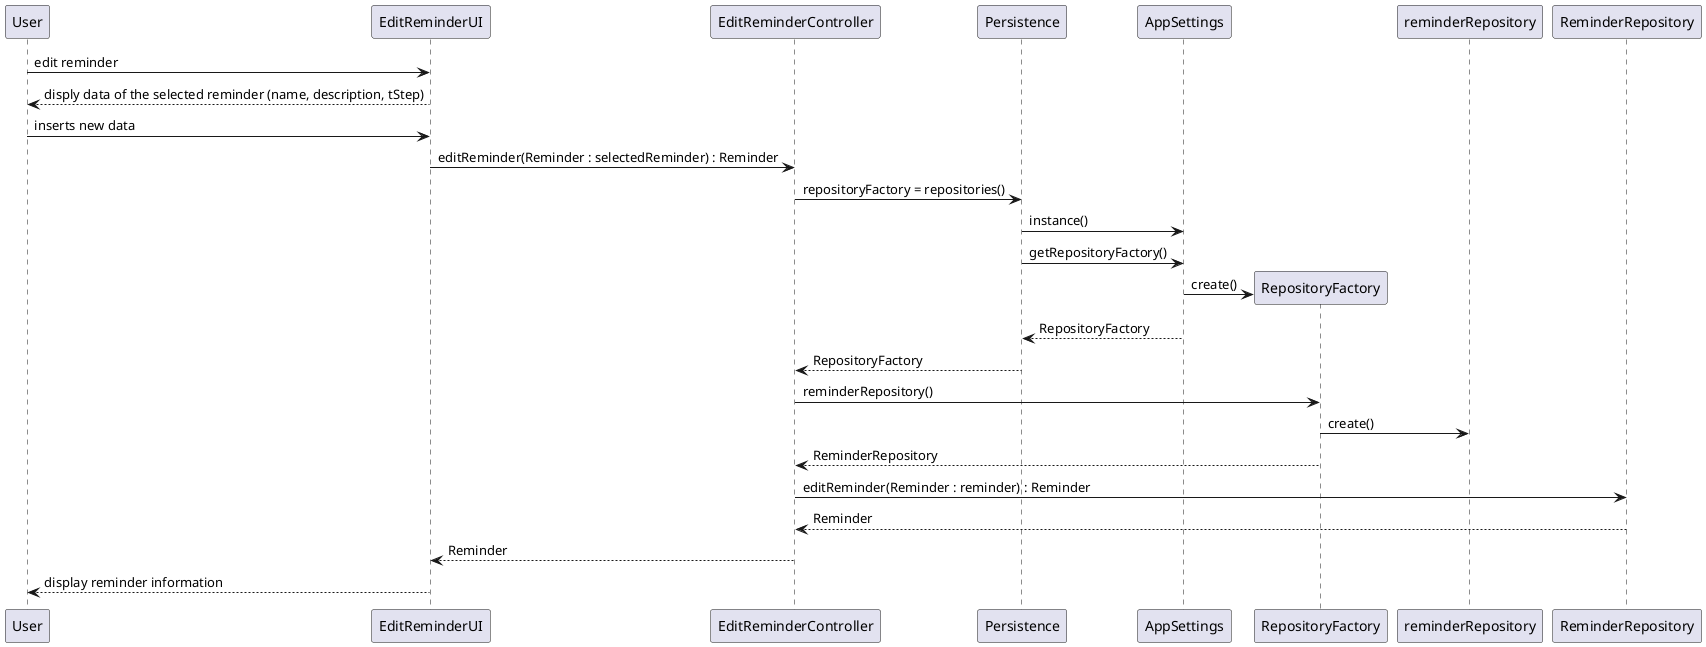@startuml doc-files/crm06_01_design_edit_reminder.png
User -> EditReminderUI : edit reminder
EditReminderUI --> User : disply data of the selected reminder (name, description, tStep)
User -> EditReminderUI : inserts new data
EditReminderUI -> EditReminderController : editReminder(Reminder : selectedReminder) : Reminder
EditReminderController -> Persistence : repositoryFactory = repositories()
Persistence -> AppSettings : instance()
Persistence -> AppSettings : getRepositoryFactory()
create RepositoryFactory
AppSettings -> RepositoryFactory : create()
AppSettings --> Persistence : RepositoryFactory
Persistence --> EditReminderController : RepositoryFactory
EditReminderController -> RepositoryFactory : reminderRepository()
RepositoryFactory -> reminderRepository : create()
RepositoryFactory --> EditReminderController : ReminderRepository
EditReminderController -> ReminderRepository : editReminder(Reminder : reminder) : Reminder
ReminderRepository --> EditReminderController : Reminder
EditReminderController --> EditReminderUI : Reminder
EditReminderUI --> User : display reminder information
@enduml
